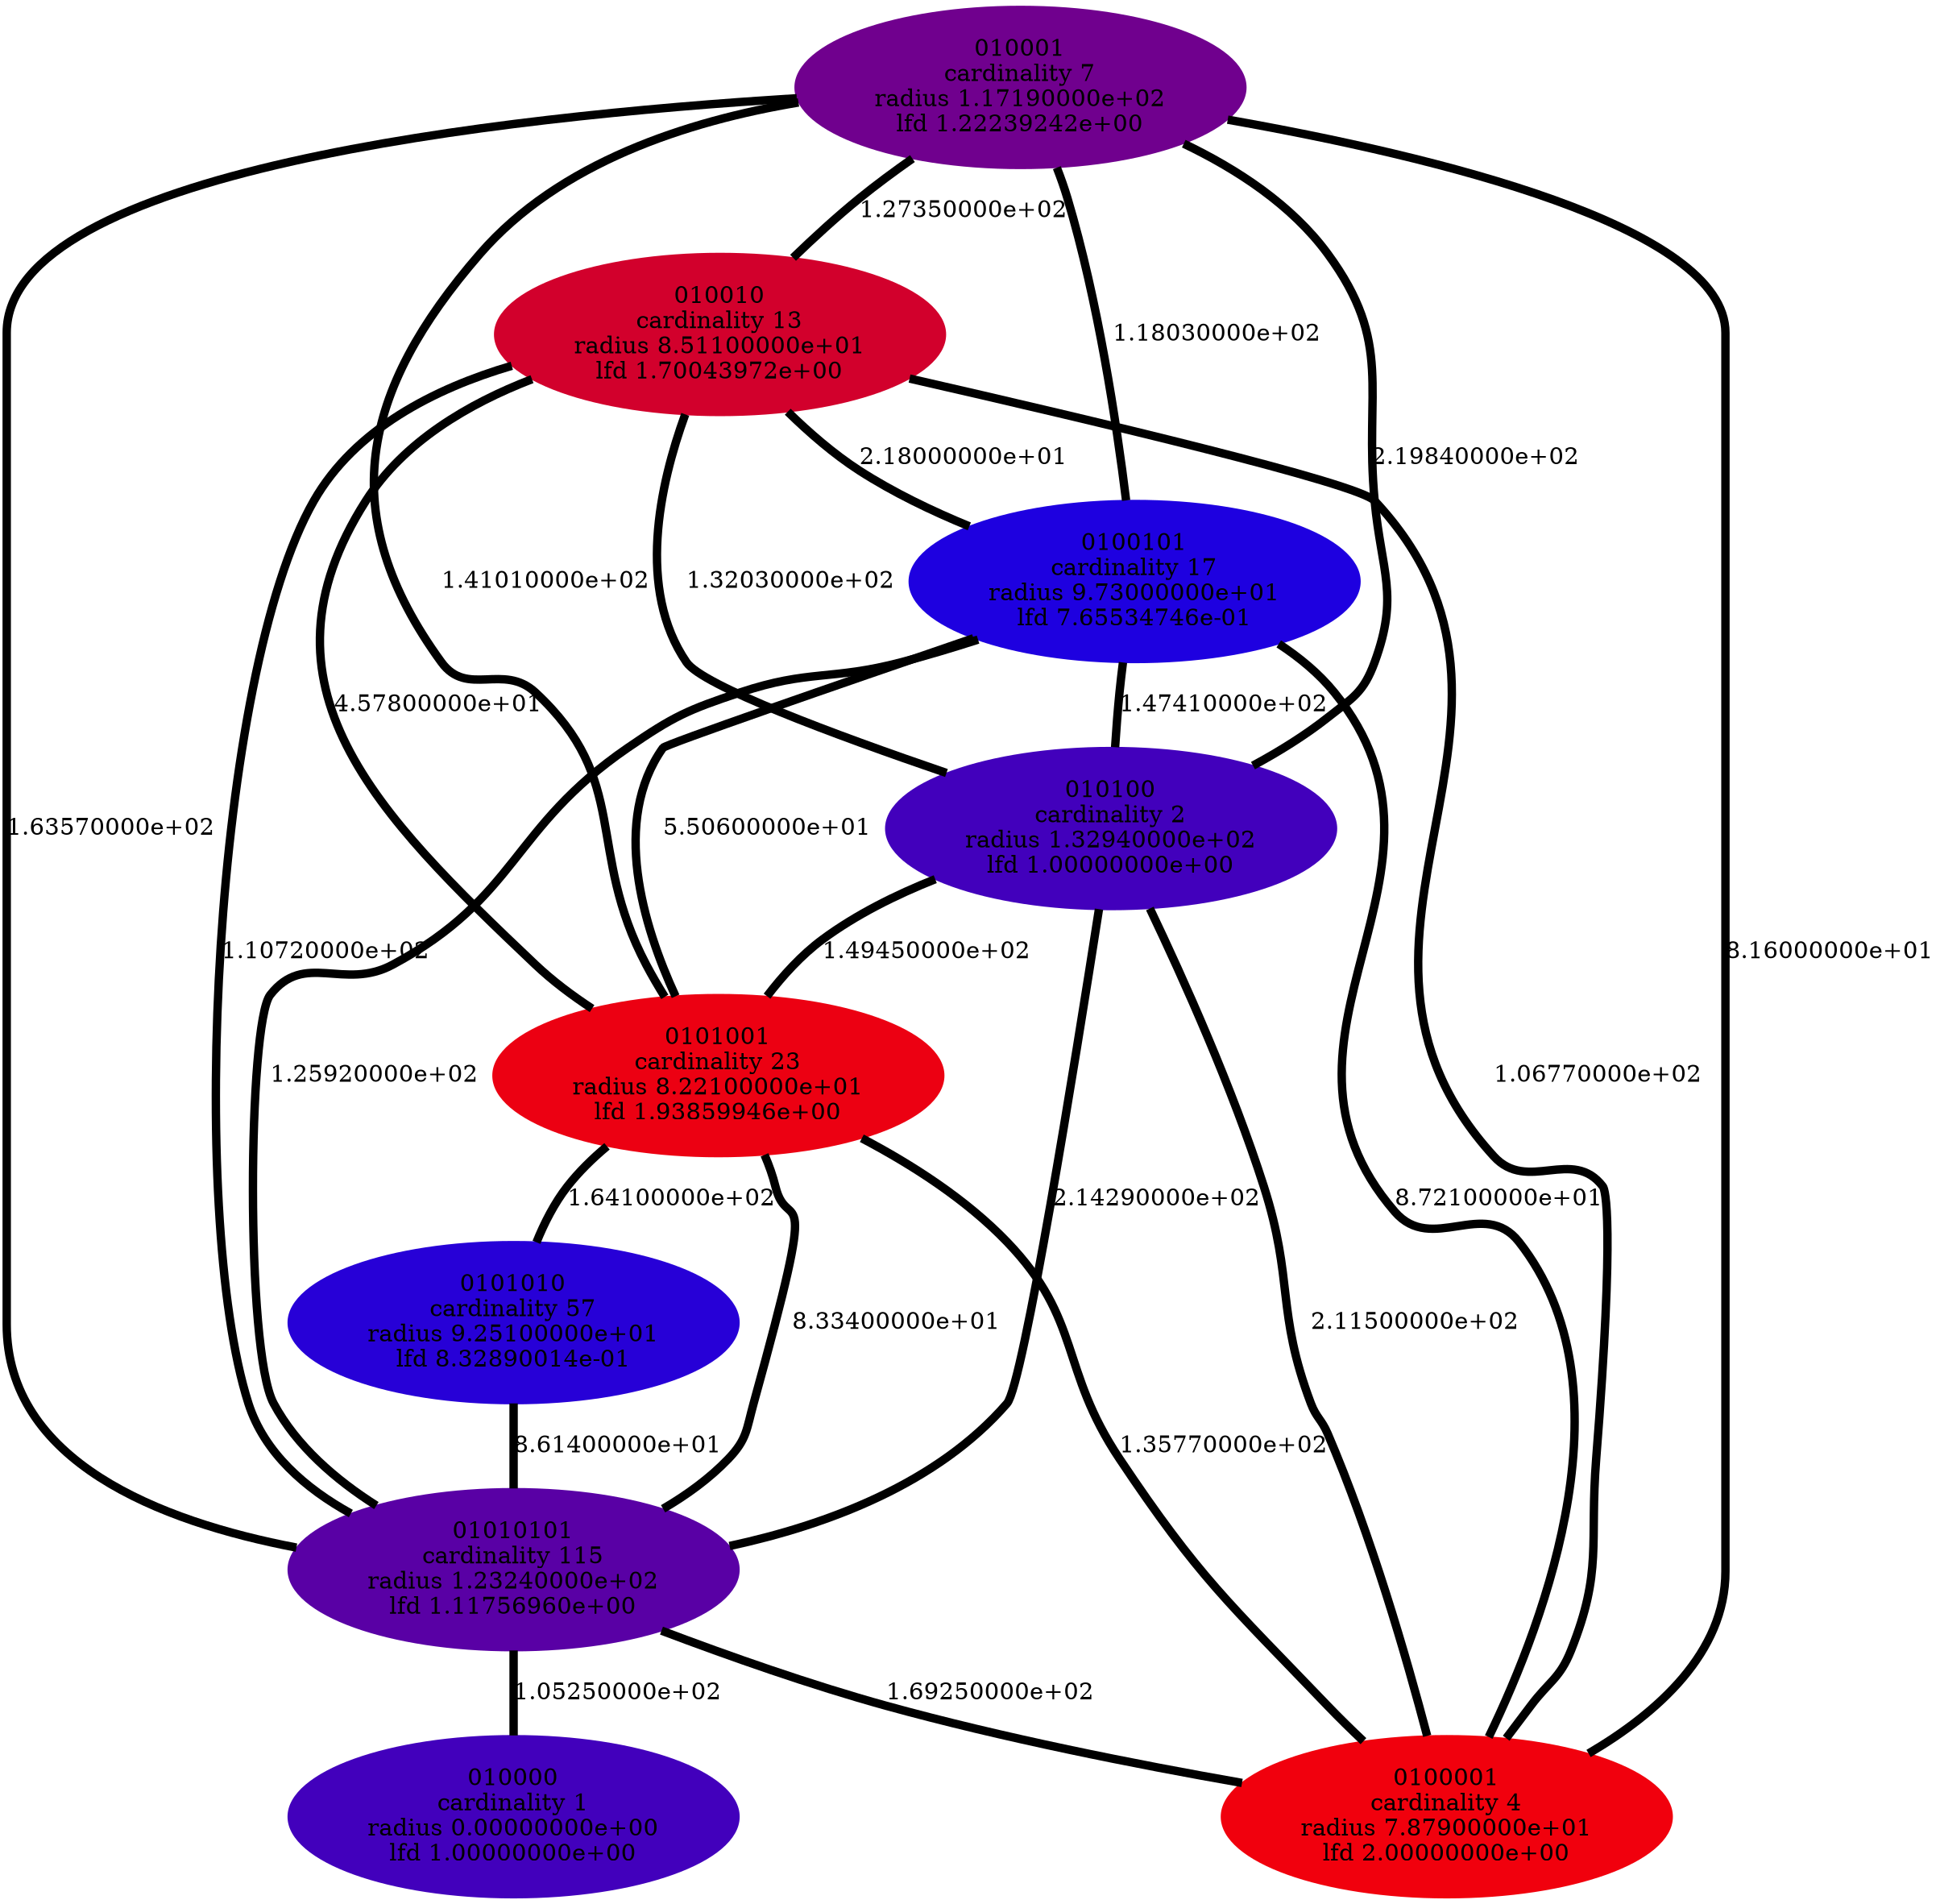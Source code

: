 graph cluster_cardinality_optimal_1 {
    edge[style=solid, penwidth="5", labeldistance="10"]
    01010101 [label="01010101\ncardinality 115\nradius 1.23240000e+02\nlfd 1.11756960e+00", color="#5900A5", style="filled"]
    010001 [label="010001\ncardinality 7\nradius 1.17190000e+02\nlfd 1.22239242e+00", color="#70008E", style="filled"]
    0100001 [label="0100001\ncardinality 4\nradius 7.87900000e+01\nlfd 2.00000000e+00", color="#F1000D", style="filled"]
    010100 [label="010100\ncardinality 2\nradius 1.32940000e+02\nlfd 1.00000000e+00", color="#4200BC", style="filled"]
    010000 [label="010000\ncardinality 1\nradius 0.00000000e+00\nlfd 1.00000000e+00", color="#4200BC", style="filled"]
    0101010 [label="0101010\ncardinality 57\nradius 9.25100000e+01\nlfd 8.32890014e-01", color="#2700D7", style="filled"]
    0101001 [label="0101001\ncardinality 23\nradius 8.22100000e+01\nlfd 1.93859946e+00", color="#EC0012", style="filled"]
    0100101 [label="0100101\ncardinality 17\nradius 9.73000000e+01\nlfd 7.65534746e-01", color="#1E00E0", style="filled"]
    010010 [label="010010\ncardinality 13\nradius 8.51100000e+01\nlfd 1.70043972e+00", color="#D2002C", style="filled"]
    010001 -- 0100001 [label="8.16000000e+01"]
    0101001 -- 01010101 [label="8.33400000e+01"]
    01010101 -- 0100001 [label="1.69250000e+02"]
    010100 -- 01010101 [label="2.14290000e+02"]
    0101001 -- 0101010 [label="1.64100000e+02"]
    0101001 -- 0100001 [label="1.35770000e+02"]
    010001 -- 010010 [label="1.27350000e+02"]
    010001 -- 010100 [label="2.19840000e+02"]
    010010 -- 01010101 [label="1.10720000e+02"]
    0100101 -- 0100001 [label="8.72100000e+01"]
    010100 -- 0101001 [label="1.49450000e+02"]
    010001 -- 01010101 [label="1.63570000e+02"]
    0100101 -- 010100 [label="1.47410000e+02"]
    010010 -- 0100101 [label="2.18000000e+01"]
    010001 -- 0100101 [label="1.18030000e+02"]
    010001 -- 0101001 [label="1.41010000e+02"]
    010010 -- 0100001 [label="1.06770000e+02"]
    01010101 -- 010000 [label="1.05250000e+02"]
    0101010 -- 01010101 [label="8.61400000e+01"]
    0100101 -- 01010101 [label="1.25920000e+02"]
    010010 -- 0101001 [label="4.57800000e+01"]
    010100 -- 0100001 [label="2.11500000e+02"]
    0100101 -- 0101001 [label="5.50600000e+01"]
    010010 -- 010100 [label="1.32030000e+02"]
}

